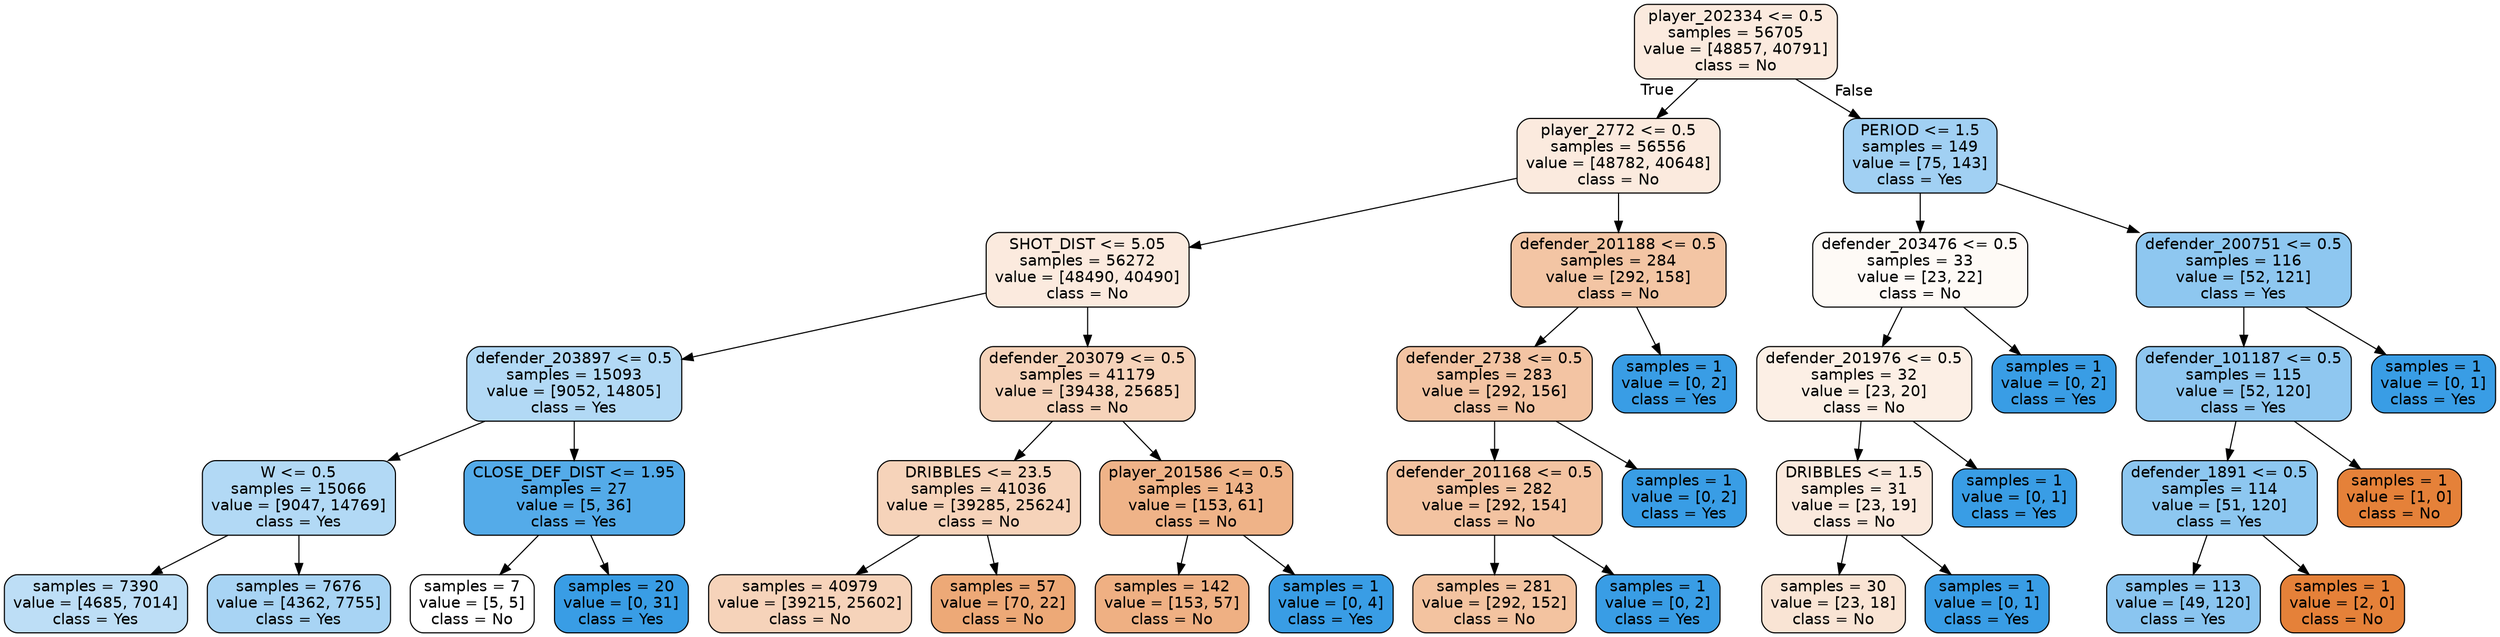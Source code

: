 digraph Tree {
node [shape=box, style="filled, rounded", color="black", fontname=helvetica] ;
edge [fontname=helvetica] ;
0 [label="player_202334 <= 0.5\nsamples = 56705\nvalue = [48857, 40791]\nclass = No", fillcolor="#fbeade"] ;
1 [label="player_2772 <= 0.5\nsamples = 56556\nvalue = [48782, 40648]\nclass = No", fillcolor="#fbeade"] ;
0 -> 1 [labeldistance=2.5, labelangle=45, headlabel="True"] ;
2 [label="SHOT_DIST <= 5.05\nsamples = 56272\nvalue = [48490, 40490]\nclass = No", fillcolor="#fbeade"] ;
1 -> 2 ;
3 [label="defender_203897 <= 0.5\nsamples = 15093\nvalue = [9052, 14805]\nclass = Yes", fillcolor="#b2d9f5"] ;
2 -> 3 ;
4 [label="W <= 0.5\nsamples = 15066\nvalue = [9047, 14769]\nclass = Yes", fillcolor="#b2d9f5"] ;
3 -> 4 ;
5 [label="samples = 7390\nvalue = [4685, 7014]\nclass = Yes", fillcolor="#bddef6"] ;
4 -> 5 ;
6 [label="samples = 7676\nvalue = [4362, 7755]\nclass = Yes", fillcolor="#a8d4f4"] ;
4 -> 6 ;
7 [label="CLOSE_DEF_DIST <= 1.95\nsamples = 27\nvalue = [5, 36]\nclass = Yes", fillcolor="#54abe9"] ;
3 -> 7 ;
8 [label="samples = 7\nvalue = [5, 5]\nclass = No", fillcolor="#ffffff"] ;
7 -> 8 ;
9 [label="samples = 20\nvalue = [0, 31]\nclass = Yes", fillcolor="#399de5"] ;
7 -> 9 ;
10 [label="defender_203079 <= 0.5\nsamples = 41179\nvalue = [39438, 25685]\nclass = No", fillcolor="#f6d3ba"] ;
2 -> 10 ;
11 [label="DRIBBLES <= 23.5\nsamples = 41036\nvalue = [39285, 25624]\nclass = No", fillcolor="#f6d3ba"] ;
10 -> 11 ;
12 [label="samples = 40979\nvalue = [39215, 25602]\nclass = No", fillcolor="#f6d3ba"] ;
11 -> 12 ;
13 [label="samples = 57\nvalue = [70, 22]\nclass = No", fillcolor="#eda977"] ;
11 -> 13 ;
14 [label="player_201586 <= 0.5\nsamples = 143\nvalue = [153, 61]\nclass = No", fillcolor="#efb388"] ;
10 -> 14 ;
15 [label="samples = 142\nvalue = [153, 57]\nclass = No", fillcolor="#efb083"] ;
14 -> 15 ;
16 [label="samples = 1\nvalue = [0, 4]\nclass = Yes", fillcolor="#399de5"] ;
14 -> 16 ;
17 [label="defender_201188 <= 0.5\nsamples = 284\nvalue = [292, 158]\nclass = No", fillcolor="#f3c5a4"] ;
1 -> 17 ;
18 [label="defender_2738 <= 0.5\nsamples = 283\nvalue = [292, 156]\nclass = No", fillcolor="#f3c4a3"] ;
17 -> 18 ;
19 [label="defender_201168 <= 0.5\nsamples = 282\nvalue = [292, 154]\nclass = No", fillcolor="#f3c3a1"] ;
18 -> 19 ;
20 [label="samples = 281\nvalue = [292, 152]\nclass = No", fillcolor="#f3c3a0"] ;
19 -> 20 ;
21 [label="samples = 1\nvalue = [0, 2]\nclass = Yes", fillcolor="#399de5"] ;
19 -> 21 ;
22 [label="samples = 1\nvalue = [0, 2]\nclass = Yes", fillcolor="#399de5"] ;
18 -> 22 ;
23 [label="samples = 1\nvalue = [0, 2]\nclass = Yes", fillcolor="#399de5"] ;
17 -> 23 ;
24 [label="PERIOD <= 1.5\nsamples = 149\nvalue = [75, 143]\nclass = Yes", fillcolor="#a1d0f3"] ;
0 -> 24 [labeldistance=2.5, labelangle=-45, headlabel="False"] ;
25 [label="defender_203476 <= 0.5\nsamples = 33\nvalue = [23, 22]\nclass = No", fillcolor="#fefaf6"] ;
24 -> 25 ;
26 [label="defender_201976 <= 0.5\nsamples = 32\nvalue = [23, 20]\nclass = No", fillcolor="#fcefe5"] ;
25 -> 26 ;
27 [label="DRIBBLES <= 1.5\nsamples = 31\nvalue = [23, 19]\nclass = No", fillcolor="#fae9dd"] ;
26 -> 27 ;
28 [label="samples = 30\nvalue = [23, 18]\nclass = No", fillcolor="#f9e4d4"] ;
27 -> 28 ;
29 [label="samples = 1\nvalue = [0, 1]\nclass = Yes", fillcolor="#399de5"] ;
27 -> 29 ;
30 [label="samples = 1\nvalue = [0, 1]\nclass = Yes", fillcolor="#399de5"] ;
26 -> 30 ;
31 [label="samples = 1\nvalue = [0, 2]\nclass = Yes", fillcolor="#399de5"] ;
25 -> 31 ;
32 [label="defender_200751 <= 0.5\nsamples = 116\nvalue = [52, 121]\nclass = Yes", fillcolor="#8ec7f0"] ;
24 -> 32 ;
33 [label="defender_101187 <= 0.5\nsamples = 115\nvalue = [52, 120]\nclass = Yes", fillcolor="#8fc7f0"] ;
32 -> 33 ;
34 [label="defender_1891 <= 0.5\nsamples = 114\nvalue = [51, 120]\nclass = Yes", fillcolor="#8dc7f0"] ;
33 -> 34 ;
35 [label="samples = 113\nvalue = [49, 120]\nclass = Yes", fillcolor="#8ac5f0"] ;
34 -> 35 ;
36 [label="samples = 1\nvalue = [2, 0]\nclass = No", fillcolor="#e58139"] ;
34 -> 36 ;
37 [label="samples = 1\nvalue = [1, 0]\nclass = No", fillcolor="#e58139"] ;
33 -> 37 ;
38 [label="samples = 1\nvalue = [0, 1]\nclass = Yes", fillcolor="#399de5"] ;
32 -> 38 ;
}